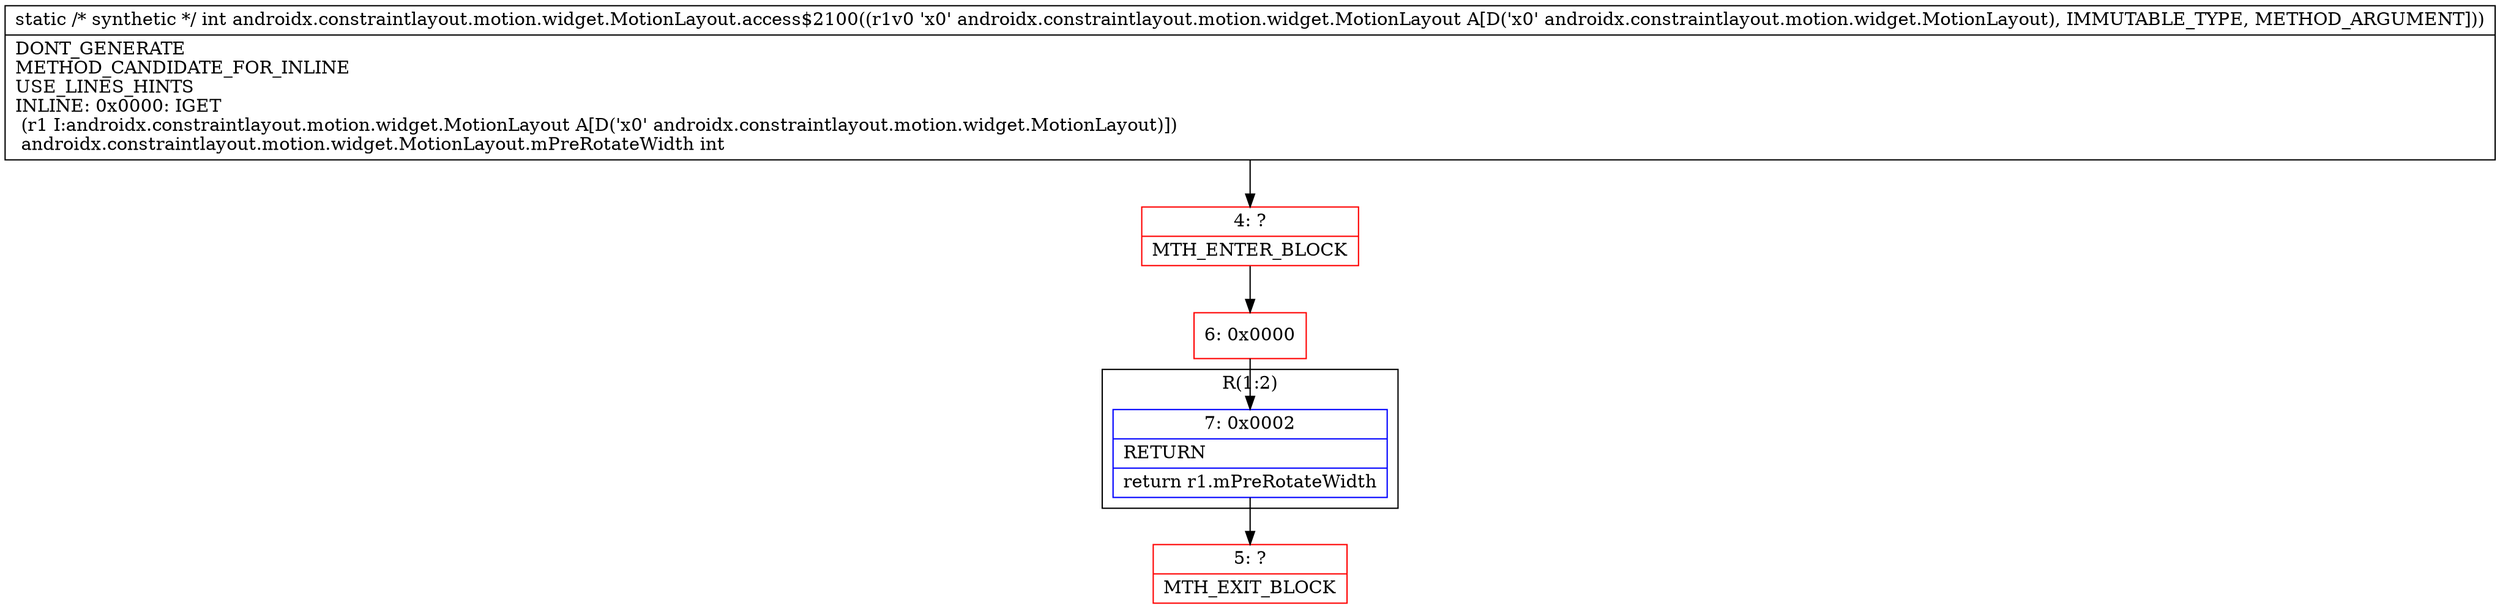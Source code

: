 digraph "CFG forandroidx.constraintlayout.motion.widget.MotionLayout.access$2100(Landroidx\/constraintlayout\/motion\/widget\/MotionLayout;)I" {
subgraph cluster_Region_76922039 {
label = "R(1:2)";
node [shape=record,color=blue];
Node_7 [shape=record,label="{7\:\ 0x0002|RETURN\l|return r1.mPreRotateWidth\l}"];
}
Node_4 [shape=record,color=red,label="{4\:\ ?|MTH_ENTER_BLOCK\l}"];
Node_6 [shape=record,color=red,label="{6\:\ 0x0000}"];
Node_5 [shape=record,color=red,label="{5\:\ ?|MTH_EXIT_BLOCK\l}"];
MethodNode[shape=record,label="{static \/* synthetic *\/ int androidx.constraintlayout.motion.widget.MotionLayout.access$2100((r1v0 'x0' androidx.constraintlayout.motion.widget.MotionLayout A[D('x0' androidx.constraintlayout.motion.widget.MotionLayout), IMMUTABLE_TYPE, METHOD_ARGUMENT]))  | DONT_GENERATE\lMETHOD_CANDIDATE_FOR_INLINE\lUSE_LINES_HINTS\lINLINE: 0x0000: IGET  \l  (r1 I:androidx.constraintlayout.motion.widget.MotionLayout A[D('x0' androidx.constraintlayout.motion.widget.MotionLayout)])\l androidx.constraintlayout.motion.widget.MotionLayout.mPreRotateWidth int\l}"];
MethodNode -> Node_4;Node_7 -> Node_5;
Node_4 -> Node_6;
Node_6 -> Node_7;
}

